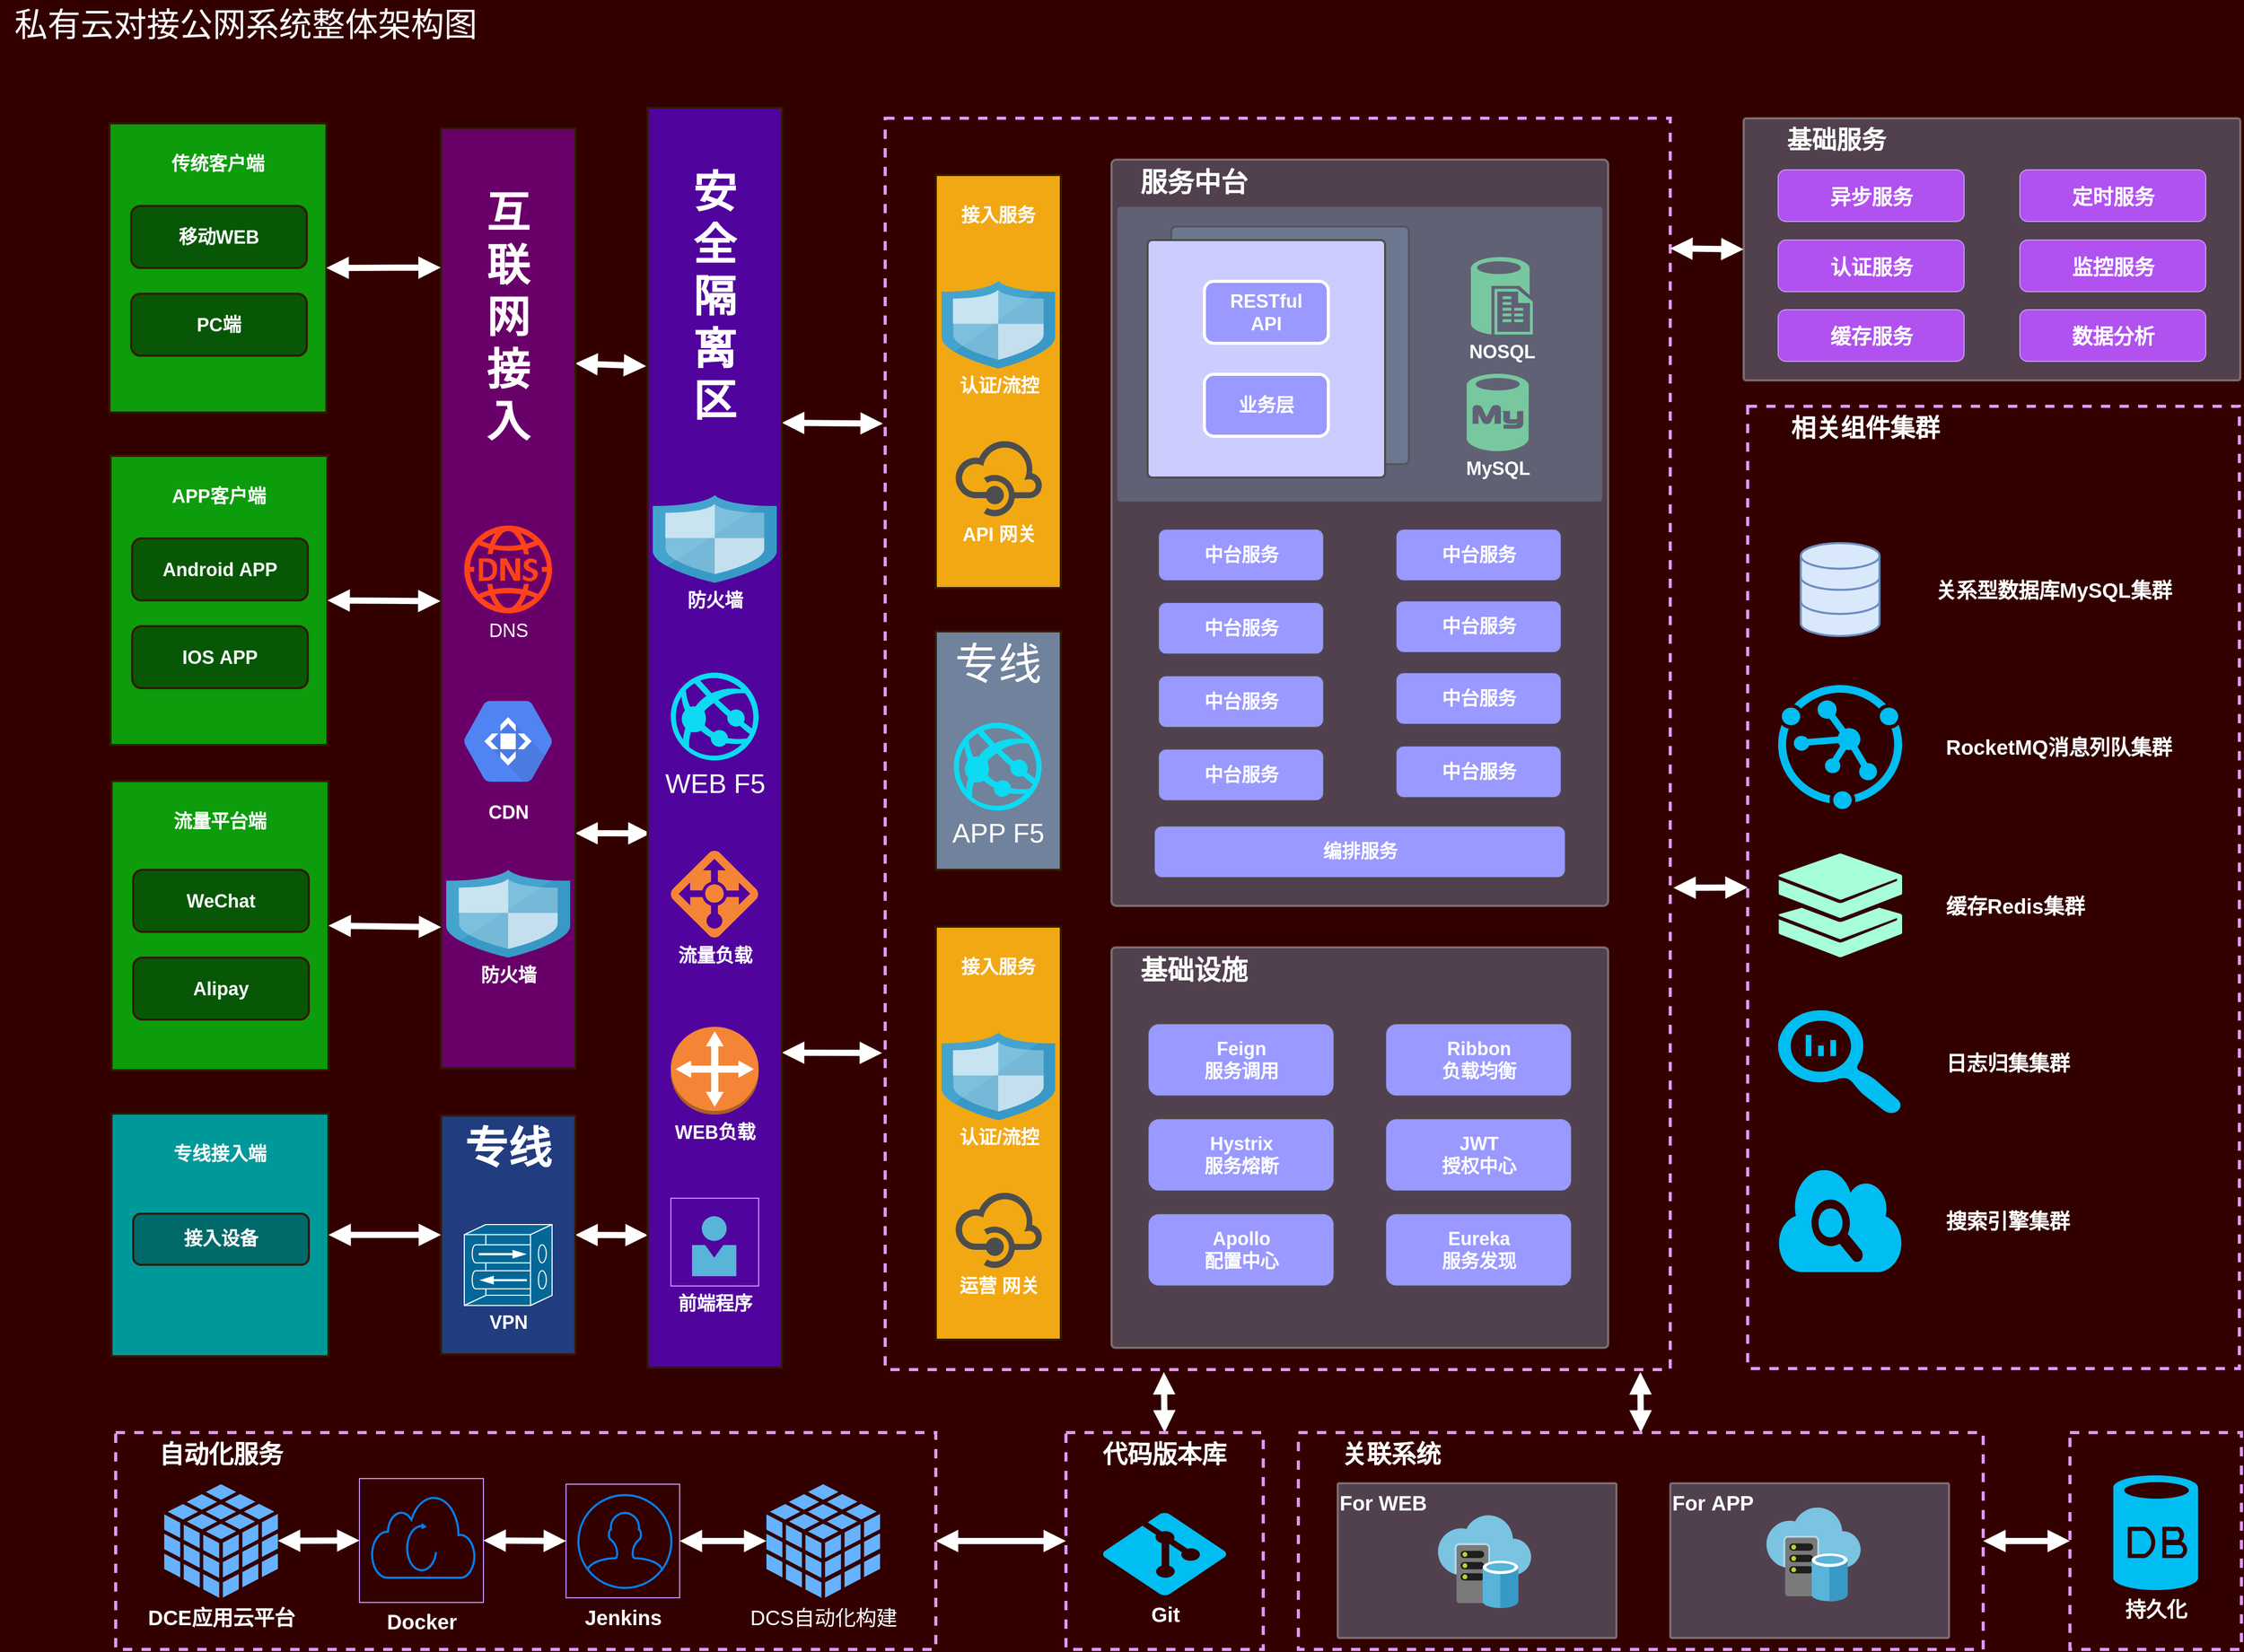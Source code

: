<mxfile version="20.2.7" type="github">
  <diagram id="azOiAHLBwvDLUuWAHNou" name="第 1 页">
    <mxGraphModel dx="2848" dy="1474" grid="0" gridSize="10" guides="1" tooltips="1" connect="1" arrows="1" fold="1" page="1" pageScale="1" pageWidth="827" pageHeight="1169" background="#330000" math="0" shadow="0">
      <root>
        <mxCell id="0" />
        <mxCell id="1" parent="0" />
        <mxCell id="4uKA4H75hty90nsZZ9wa-1" value="&lt;blockquote style=&quot;margin: 0px 0px 0px 40px ; border: none ; padding: 0px ; font-size: 24px&quot;&gt;自动化服务&lt;/blockquote&gt;" style="rounded=1;whiteSpace=wrap;html=1;labelBackgroundColor=none;strokeColor=#E197FC;strokeWidth=3;fillColor=none;fontSize=24;fontColor=#FFFFFF;arcSize=0;dashed=1;align=left;verticalAlign=top;fontStyle=1" vertex="1" parent="1">
          <mxGeometry x="142" y="1409.5" width="794" height="210" as="geometry" />
        </mxCell>
        <mxCell id="4uKA4H75hty90nsZZ9wa-2" value="私有云对接公网系统整体架构图" style="text;html=1;strokeColor=none;fillColor=none;align=center;verticalAlign=middle;whiteSpace=wrap;rounded=0;fontColor=#FFFFFF;fontSize=32;" vertex="1" parent="1">
          <mxGeometry x="30" y="22" width="476" height="48" as="geometry" />
        </mxCell>
        <mxCell id="4uKA4H75hty90nsZZ9wa-3" value="" style="group" vertex="1" connectable="0" parent="1">
          <mxGeometry x="136" y="141.5" width="210" height="280" as="geometry" />
        </mxCell>
        <mxCell id="4uKA4H75hty90nsZZ9wa-4" value="&lt;br style=&quot;font-size: 18px;&quot;&gt;传统客户端" style="rounded=0;whiteSpace=wrap;html=1;horizontal=1;verticalAlign=top;fontSize=18;fillColor=#0C9C0C;strokeWidth=2;strokeColor=#331A00;fontColor=#FFFFFF;fontStyle=1" vertex="1" parent="4uKA4H75hty90nsZZ9wa-3">
          <mxGeometry width="210" height="280" as="geometry" />
        </mxCell>
        <mxCell id="4uKA4H75hty90nsZZ9wa-5" value="移动WEB" style="rounded=1;whiteSpace=wrap;html=1;strokeColor=#331A00;strokeWidth=2;fillColor=#075707;fontSize=18;fontColor=#FFFFFF;fontStyle=1" vertex="1" parent="4uKA4H75hty90nsZZ9wa-3">
          <mxGeometry x="21" y="80" width="170" height="60" as="geometry" />
        </mxCell>
        <mxCell id="4uKA4H75hty90nsZZ9wa-6" value="PC端" style="rounded=1;whiteSpace=wrap;html=1;strokeColor=#331A00;strokeWidth=2;fillColor=#075707;fontSize=18;fontColor=#FFFFFF;fontStyle=1" vertex="1" parent="4uKA4H75hty90nsZZ9wa-3">
          <mxGeometry x="21" y="165" width="170" height="60" as="geometry" />
        </mxCell>
        <mxCell id="4uKA4H75hty90nsZZ9wa-7" value="" style="group" vertex="1" connectable="0" parent="1">
          <mxGeometry x="137" y="463.5" width="210" height="280" as="geometry" />
        </mxCell>
        <mxCell id="4uKA4H75hty90nsZZ9wa-8" value="&lt;br&gt;APP客户端" style="rounded=0;whiteSpace=wrap;html=1;horizontal=1;verticalAlign=top;fontSize=18;fillColor=#0C9C0C;strokeWidth=2;strokeColor=#331A00;fontColor=#FFFFFF;fontStyle=1" vertex="1" parent="4uKA4H75hty90nsZZ9wa-7">
          <mxGeometry width="210" height="280" as="geometry" />
        </mxCell>
        <mxCell id="4uKA4H75hty90nsZZ9wa-9" value="Android&amp;nbsp;APP" style="rounded=1;whiteSpace=wrap;html=1;strokeColor=#331A00;strokeWidth=2;fillColor=#075707;fontSize=18;fontColor=#FFFFFF;fontStyle=1" vertex="1" parent="4uKA4H75hty90nsZZ9wa-7">
          <mxGeometry x="21" y="80" width="170" height="60" as="geometry" />
        </mxCell>
        <mxCell id="4uKA4H75hty90nsZZ9wa-10" value="IOS&amp;nbsp;APP" style="rounded=1;whiteSpace=wrap;html=1;strokeColor=#331A00;strokeWidth=2;fillColor=#075707;fontSize=18;fontColor=#FFFFFF;fontStyle=1" vertex="1" parent="4uKA4H75hty90nsZZ9wa-7">
          <mxGeometry x="21" y="165" width="170" height="60" as="geometry" />
        </mxCell>
        <mxCell id="4uKA4H75hty90nsZZ9wa-11" value="" style="group" vertex="1" connectable="0" parent="1">
          <mxGeometry x="138" y="784.5" width="210" height="280" as="geometry" />
        </mxCell>
        <mxCell id="4uKA4H75hty90nsZZ9wa-12" value="&lt;br style=&quot;font-size: 18px&quot;&gt;流量平台端" style="rounded=0;whiteSpace=wrap;html=1;horizontal=1;verticalAlign=top;fontSize=18;fillColor=#0C9C0C;strokeWidth=2;strokeColor=#331A00;fontColor=#FFFFFF;fontStyle=1" vertex="1" parent="4uKA4H75hty90nsZZ9wa-11">
          <mxGeometry y="-6" width="210" height="280" as="geometry" />
        </mxCell>
        <mxCell id="4uKA4H75hty90nsZZ9wa-13" value="WeChat" style="rounded=1;whiteSpace=wrap;html=1;strokeColor=#331A00;strokeWidth=2;fillColor=#075707;fontSize=18;fontColor=#FFFFFF;fontStyle=1" vertex="1" parent="4uKA4H75hty90nsZZ9wa-11">
          <mxGeometry x="21" y="80" width="170" height="60" as="geometry" />
        </mxCell>
        <mxCell id="4uKA4H75hty90nsZZ9wa-14" value="Alipay" style="rounded=1;whiteSpace=wrap;html=1;strokeColor=#331A00;strokeWidth=2;fillColor=#075707;fontSize=18;fontColor=#FFFFFF;fontStyle=1" vertex="1" parent="4uKA4H75hty90nsZZ9wa-11">
          <mxGeometry x="21" y="165" width="170" height="60" as="geometry" />
        </mxCell>
        <mxCell id="4uKA4H75hty90nsZZ9wa-15" value="" style="group" vertex="1" connectable="0" parent="1">
          <mxGeometry x="138" y="1105.5" width="210" height="231" as="geometry" />
        </mxCell>
        <mxCell id="4uKA4H75hty90nsZZ9wa-16" value="&lt;br style=&quot;font-size: 18px&quot;&gt;专线接入端" style="rounded=0;whiteSpace=wrap;html=1;horizontal=1;verticalAlign=top;fontSize=18;fillColor=#009999;strokeWidth=2;strokeColor=#331A00;fontColor=#FFFFFF;fontStyle=1" vertex="1" parent="4uKA4H75hty90nsZZ9wa-15">
          <mxGeometry y="-4.95" width="210" height="235" as="geometry" />
        </mxCell>
        <mxCell id="4uKA4H75hty90nsZZ9wa-17" value="接入设备" style="rounded=1;whiteSpace=wrap;html=1;strokeColor=#331A00;strokeWidth=2;fillColor=#006969;fontSize=18;fontColor=#FFFFFF;fontStyle=1" vertex="1" parent="4uKA4H75hty90nsZZ9wa-15">
          <mxGeometry x="21" y="92" width="170" height="49.5" as="geometry" />
        </mxCell>
        <mxCell id="4uKA4H75hty90nsZZ9wa-18" style="edgeStyle=none;rounded=0;orthogonalLoop=1;jettySize=auto;html=1;exitX=1;exitY=0.75;exitDx=0;exitDy=0;entryX=0.022;entryY=0.576;entryDx=0;entryDy=0;entryPerimeter=0;startArrow=block;startFill=1;endArrow=block;endFill=1;strokeColor=#FFFFFF;strokeWidth=6;fontSize=20;fontColor=#FFFFFF;" edge="1" parent="1" source="4uKA4H75hty90nsZZ9wa-20" target="4uKA4H75hty90nsZZ9wa-29">
          <mxGeometry relative="1" as="geometry" />
        </mxCell>
        <mxCell id="4uKA4H75hty90nsZZ9wa-19" style="edgeStyle=none;rounded=0;orthogonalLoop=1;jettySize=auto;html=1;exitX=1;exitY=0.25;exitDx=0;exitDy=0;entryX=-0.011;entryY=0.205;entryDx=0;entryDy=0;entryPerimeter=0;startArrow=block;startFill=1;endArrow=block;endFill=1;strokeColor=#FFFFFF;strokeWidth=6;fontSize=20;fontColor=#FFFFFF;" edge="1" parent="1" source="4uKA4H75hty90nsZZ9wa-20" target="4uKA4H75hty90nsZZ9wa-29">
          <mxGeometry relative="1" as="geometry" />
        </mxCell>
        <mxCell id="4uKA4H75hty90nsZZ9wa-20" value="&lt;br&gt;互&lt;br style=&quot;font-size: 42px&quot;&gt;联&lt;br style=&quot;font-size: 42px&quot;&gt;网&lt;br style=&quot;font-size: 42px&quot;&gt;接&lt;br style=&quot;font-size: 42px&quot;&gt;入" style="rounded=0;whiteSpace=wrap;html=1;strokeColor=#331A00;strokeWidth=2;fillColor=#690069;fontSize=42;fontColor=#FFFFFF;fontStyle=1;verticalAlign=top;" vertex="1" parent="1">
          <mxGeometry x="457" y="146.5" width="130" height="910" as="geometry" />
        </mxCell>
        <mxCell id="4uKA4H75hty90nsZZ9wa-21" style="edgeStyle=none;rounded=0;orthogonalLoop=1;jettySize=auto;html=1;exitX=1;exitY=0.5;exitDx=0;exitDy=0;entryX=0.001;entryY=0.895;entryDx=0;entryDy=0;entryPerimeter=0;startArrow=block;startFill=1;endArrow=block;endFill=1;strokeColor=#FFFFFF;strokeWidth=6;fontSize=20;fontColor=#FFFFFF;" edge="1" parent="1" source="4uKA4H75hty90nsZZ9wa-22" target="4uKA4H75hty90nsZZ9wa-29">
          <mxGeometry relative="1" as="geometry" />
        </mxCell>
        <mxCell id="4uKA4H75hty90nsZZ9wa-22" value="专线" style="rounded=0;whiteSpace=wrap;html=1;strokeColor=#331A00;strokeWidth=2;fillColor=#213D80;fontSize=42;fontColor=#FFFFFF;verticalAlign=top;fontStyle=1" vertex="1" parent="1">
          <mxGeometry x="457" y="1102.5" width="130" height="231" as="geometry" />
        </mxCell>
        <mxCell id="4uKA4H75hty90nsZZ9wa-23" value="DNS" style="shadow=0;dashed=0;html=1;strokeColor=none;labelPosition=center;verticalLabelPosition=bottom;verticalAlign=top;align=center;shape=mxgraph.mscae.cloud.azure_dns;fillColor=#FF421C;pointerEvents=1;fontSize=18;fontColor=#FFFFFF;aspect=fixed;" vertex="1" parent="1">
          <mxGeometry x="479.5" y="531" width="85" height="85" as="geometry" />
        </mxCell>
        <mxCell id="4uKA4H75hty90nsZZ9wa-24" value="CDN" style="html=1;fillColor=#5184F3;strokeColor=none;verticalAlign=top;labelPosition=center;verticalLabelPosition=bottom;align=center;spacingTop=-6;fontSize=18;fontStyle=1;fontColor=#FFFFFF;shape=mxgraph.gcp2.hexIcon;prIcon=cloud_cdn;aspect=fixed;" vertex="1" parent="1">
          <mxGeometry x="457" y="682.5" width="130" height="115.04" as="geometry" />
        </mxCell>
        <mxCell id="4uKA4H75hty90nsZZ9wa-25" value="防火墙" style="html=1;perimeter=none;align=center;shadow=0;dashed=0;image;fontSize=18;image=img/lib/mscae/ShieldFirewall.svg;strokeColor=#331A00;strokeWidth=2;fillColor=#FF2212;labelBackgroundColor=none;fontColor=#FFFFFF;fontStyle=1" vertex="1" parent="1">
          <mxGeometry x="462" y="864.5" width="120" height="85" as="geometry" />
        </mxCell>
        <mxCell id="4uKA4H75hty90nsZZ9wa-26" value="VPN" style="shape=mxgraph.cisco.misc.vpn_concentrator;html=1;dashed=0;fillColor=#036897;strokeColor=#FFFFFF;strokeWidth=1;verticalLabelPosition=bottom;verticalAlign=top;labelBackgroundColor=none;fontSize=18;fontColor=#FFFFFF;aspect=fixed;fontStyle=1" vertex="1" parent="1">
          <mxGeometry x="479.5" y="1208" width="85" height="78.36" as="geometry" />
        </mxCell>
        <mxCell id="4uKA4H75hty90nsZZ9wa-27" style="edgeStyle=none;rounded=0;orthogonalLoop=1;jettySize=auto;html=1;exitX=1;exitY=0.75;exitDx=0;exitDy=0;startArrow=block;startFill=1;endArrow=block;endFill=1;strokeColor=#FFFFFF;strokeWidth=6;fontSize=20;fontColor=#FFFFFF;entryX=-0.004;entryY=0.747;entryDx=0;entryDy=0;entryPerimeter=0;" edge="1" parent="1" source="4uKA4H75hty90nsZZ9wa-29" target="4uKA4H75hty90nsZZ9wa-32">
          <mxGeometry relative="1" as="geometry">
            <mxPoint x="847" y="1088.5" as="targetPoint" />
          </mxGeometry>
        </mxCell>
        <mxCell id="4uKA4H75hty90nsZZ9wa-28" style="edgeStyle=none;rounded=0;orthogonalLoop=1;jettySize=auto;html=1;exitX=1;exitY=0.25;exitDx=0;exitDy=0;startArrow=block;startFill=1;endArrow=block;endFill=1;strokeColor=#FFFFFF;strokeWidth=6;fontSize=20;fontColor=#FFFFFF;entryX=-0.003;entryY=0.244;entryDx=0;entryDy=0;entryPerimeter=0;" edge="1" parent="1" source="4uKA4H75hty90nsZZ9wa-29" target="4uKA4H75hty90nsZZ9wa-32">
          <mxGeometry relative="1" as="geometry">
            <mxPoint x="857" y="464.5" as="targetPoint" />
          </mxGeometry>
        </mxCell>
        <mxCell id="4uKA4H75hty90nsZZ9wa-29" value="&lt;br&gt;安&lt;br&gt;全&lt;br&gt;隔&lt;br&gt;离&lt;br&gt;区" style="rounded=0;whiteSpace=wrap;html=1;strokeColor=#331A00;strokeWidth=2;fillColor=#51039E;fontSize=42;fontColor=#FFFFFF;fontStyle=1;verticalAlign=top;" vertex="1" parent="1">
          <mxGeometry x="657" y="126.5" width="130" height="1220" as="geometry" />
        </mxCell>
        <mxCell id="4uKA4H75hty90nsZZ9wa-30" value="防火墙" style="html=1;perimeter=none;align=center;shadow=0;dashed=0;image;fontSize=18;image=img/lib/mscae/ShieldFirewall.svg;strokeColor=#331A00;strokeWidth=2;fillColor=#FF2212;labelBackgroundColor=none;fontColor=#FFFFFF;fontStyle=1" vertex="1" parent="1">
          <mxGeometry x="662" y="501.5" width="120" height="85" as="geometry" />
        </mxCell>
        <mxCell id="4uKA4H75hty90nsZZ9wa-31" value="流量负载" style="shadow=0;dashed=0;html=1;strokeColor=none;labelPosition=center;verticalLabelPosition=bottom;verticalAlign=top;align=center;shape=mxgraph.mscae.cloud.azure_load_balancer_feature;fillColor=#F58536;pointerEvents=1;labelBackgroundColor=none;fontSize=18;fontColor=#FFFFFF;aspect=fixed;fontStyle=1" vertex="1" parent="1">
          <mxGeometry x="679.5" y="845.5" width="85" height="85" as="geometry" />
        </mxCell>
        <mxCell id="4uKA4H75hty90nsZZ9wa-32" value="" style="rounded=1;whiteSpace=wrap;html=1;labelBackgroundColor=none;strokeColor=#E197FC;strokeWidth=3;fillColor=none;fontSize=18;fontColor=#FFFFFF;arcSize=0;dashed=1;" vertex="1" parent="1">
          <mxGeometry x="887" y="136.5" width="760" height="1212" as="geometry" />
        </mxCell>
        <mxCell id="4uKA4H75hty90nsZZ9wa-33" value="&lt;br&gt;接入服务" style="rounded=0;whiteSpace=wrap;html=1;strokeColor=#331A00;strokeWidth=2;fillColor=#F2A813;fontSize=18;fontColor=#FFFFFF;verticalAlign=top;fontStyle=1" vertex="1" parent="1">
          <mxGeometry x="936" y="191.5" width="121" height="400" as="geometry" />
        </mxCell>
        <mxCell id="4uKA4H75hty90nsZZ9wa-34" value="WEB负载" style="outlineConnect=0;dashed=0;verticalLabelPosition=bottom;verticalAlign=top;align=center;html=1;shape=mxgraph.aws3.customer_gateway;fillColor=#F58536;gradientColor=none;labelBackgroundColor=none;strokeColor=#E197FC;strokeWidth=2;fontSize=18;fontColor=#FFFFFF;fontStyle=1;aspect=fixed;" vertex="1" parent="1">
          <mxGeometry x="679.5" y="1016.5" width="85" height="85" as="geometry" />
        </mxCell>
        <mxCell id="4uKA4H75hty90nsZZ9wa-35" value="认证/流控" style="html=1;perimeter=none;align=center;shadow=0;dashed=0;image;fontSize=18;image=img/lib/mscae/ShieldFirewall.svg;strokeColor=#331A00;strokeWidth=2;fillColor=#FF2212;labelBackgroundColor=none;fontColor=#FFFFFF;fontStyle=1" vertex="1" parent="1">
          <mxGeometry x="941.5" y="294" width="110" height="85" as="geometry" />
        </mxCell>
        <mxCell id="4uKA4H75hty90nsZZ9wa-36" value="API 网关" style="shadow=0;dashed=0;html=1;strokeColor=none;labelPosition=center;verticalLabelPosition=bottom;verticalAlign=top;align=center;shape=mxgraph.mscae.cloud.api_management;fillColor=#4D4D4D;pointerEvents=1;labelBackgroundColor=none;fontSize=18;fontColor=#FFFFFF;aspect=fixed;fontStyle=1" vertex="1" parent="1">
          <mxGeometry x="954" y="446.5" width="85" height="76.5" as="geometry" />
        </mxCell>
        <mxCell id="4uKA4H75hty90nsZZ9wa-37" value="专线" style="rounded=0;whiteSpace=wrap;html=1;strokeColor=#331A00;strokeWidth=2;fillColor=#70829C;fontSize=42;fontColor=#FFFFFF;verticalAlign=top;" vertex="1" parent="1">
          <mxGeometry x="936" y="633.5" width="121" height="231" as="geometry" />
        </mxCell>
        <mxCell id="4uKA4H75hty90nsZZ9wa-38" value="&lt;br&gt;接入服务" style="rounded=0;whiteSpace=wrap;html=1;strokeColor=#331A00;strokeWidth=2;fillColor=#F2A813;fontSize=18;fontColor=#FFFFFF;verticalAlign=top;fontStyle=1" vertex="1" parent="1">
          <mxGeometry x="936" y="919.5" width="121" height="400" as="geometry" />
        </mxCell>
        <mxCell id="4uKA4H75hty90nsZZ9wa-39" value="认证/流控" style="html=1;perimeter=none;align=center;shadow=0;dashed=0;image;fontSize=18;image=img/lib/mscae/ShieldFirewall.svg;strokeColor=#331A00;strokeWidth=2;fillColor=#FF2212;labelBackgroundColor=none;fontColor=#FFFFFF;fontStyle=1" vertex="1" parent="1">
          <mxGeometry x="941.5" y="1022" width="110" height="85" as="geometry" />
        </mxCell>
        <mxCell id="4uKA4H75hty90nsZZ9wa-40" value="运营 网关" style="shadow=0;dashed=0;html=1;strokeColor=none;labelPosition=center;verticalLabelPosition=bottom;verticalAlign=top;align=center;shape=mxgraph.mscae.cloud.api_management;fillColor=#4D4D4D;pointerEvents=1;labelBackgroundColor=none;fontSize=18;fontColor=#FFFFFF;aspect=fixed;fontStyle=1" vertex="1" parent="1">
          <mxGeometry x="954" y="1174.5" width="85" height="76.5" as="geometry" />
        </mxCell>
        <mxCell id="4uKA4H75hty90nsZZ9wa-41" value="　服务中台" style="rounded=1;whiteSpace=wrap;html=1;fontFamily=Helvetica;fontSize=26;fontColor=#FFFFFF;align=left;strokeColor=#B3B3B3;strokeWidth=2;fillColor=#70829C;arcSize=1;opacity=50;verticalAlign=top;fontStyle=1" vertex="1" parent="1">
          <mxGeometry x="1106" y="176.5" width="481" height="723" as="geometry" />
        </mxCell>
        <mxCell id="4uKA4H75hty90nsZZ9wa-42" style="edgeStyle=none;rounded=0;orthogonalLoop=1;jettySize=auto;html=1;exitX=0;exitY=0.5;exitDx=0;exitDy=0;entryX=1;entryY=0.104;entryDx=0;entryDy=0;entryPerimeter=0;startArrow=block;startFill=1;endArrow=block;endFill=1;strokeColor=#FFFFFF;strokeWidth=6;fontSize=20;fontColor=#FFFFFF;" edge="1" parent="1" source="4uKA4H75hty90nsZZ9wa-43" target="4uKA4H75hty90nsZZ9wa-32">
          <mxGeometry relative="1" as="geometry" />
        </mxCell>
        <mxCell id="4uKA4H75hty90nsZZ9wa-43" value="&lt;blockquote style=&quot;margin: 0px 0px 0px 40px; border: none; padding: 0px; font-size: 24px;&quot;&gt;基础服务&lt;/blockquote&gt;" style="rounded=1;whiteSpace=wrap;html=1;fontFamily=Helvetica;fontSize=24;fontColor=#FFFFFF;align=left;strokeColor=#B3B3B3;strokeWidth=2;fillColor=#70829C;arcSize=1;opacity=50;verticalAlign=top;fontStyle=1" vertex="1" parent="1">
          <mxGeometry x="1718" y="136.5" width="481" height="254" as="geometry" />
        </mxCell>
        <mxCell id="4uKA4H75hty90nsZZ9wa-44" value="APP F5" style="shadow=0;dashed=0;html=1;strokeColor=none;fillColor=#0CDBF2;labelPosition=center;verticalLabelPosition=bottom;verticalAlign=top;align=center;shape=mxgraph.azure.azure_website;pointerEvents=1;fontFamily=Helvetica;fontSize=26;fontColor=#FFFFFF;" vertex="1" parent="1">
          <mxGeometry x="953.5" y="722" width="85" height="85" as="geometry" />
        </mxCell>
        <mxCell id="4uKA4H75hty90nsZZ9wa-45" value="" style="rounded=1;whiteSpace=wrap;html=1;fontFamily=Helvetica;fontSize=18;fontColor=#FFFFFF;align=center;strokeColor=#666666;strokeWidth=1;fillColor=#70829C;arcSize=1;opacity=50;" vertex="1" parent="1">
          <mxGeometry x="1112" y="222.5" width="469" height="285" as="geometry" />
        </mxCell>
        <mxCell id="4uKA4H75hty90nsZZ9wa-46" value="" style="rounded=1;whiteSpace=wrap;html=1;fontFamily=Helvetica;fontSize=18;fontColor=#FFFFFF;align=center;strokeColor=#4D4D4D;strokeWidth=2;fillColor=#70829C;arcSize=2;opacity=70;" vertex="1" parent="1">
          <mxGeometry x="1164" y="241.5" width="230" height="230" as="geometry" />
        </mxCell>
        <mxCell id="4uKA4H75hty90nsZZ9wa-47" value="" style="rounded=1;whiteSpace=wrap;html=1;fontFamily=Helvetica;fontSize=18;fontColor=#FFFFFF;align=center;strokeColor=#4D4D4D;strokeWidth=2;fillColor=#CCCCFF;arcSize=2;" vertex="1" parent="1">
          <mxGeometry x="1141" y="254.5" width="230" height="230" as="geometry" />
        </mxCell>
        <mxCell id="4uKA4H75hty90nsZZ9wa-48" value="RESTful&lt;br&gt;API" style="rounded=1;whiteSpace=wrap;html=1;labelBackgroundColor=none;strokeColor=#FFFFFF;strokeWidth=3;fillColor=#9999FF;fontSize=18;fontColor=#FFFFFF;fontStyle=1" vertex="1" parent="1">
          <mxGeometry x="1196" y="294.5" width="120" height="60" as="geometry" />
        </mxCell>
        <mxCell id="4uKA4H75hty90nsZZ9wa-49" value="业务层" style="rounded=1;whiteSpace=wrap;html=1;labelBackgroundColor=none;strokeColor=#FFFFFF;strokeWidth=3;fillColor=#9999FF;fontSize=18;fontColor=#FFFFFF;fontStyle=1" vertex="1" parent="1">
          <mxGeometry x="1196" y="384.5" width="120" height="60" as="geometry" />
        </mxCell>
        <mxCell id="4uKA4H75hty90nsZZ9wa-50" value="MySQL" style="verticalLabelPosition=bottom;html=1;verticalAlign=top;align=center;strokeColor=none;fillColor=#77C79F;shape=mxgraph.azure.mysql_database;fontFamily=Helvetica;fontSize=18;fontColor=#FFFFFF;aspect=fixed;fontStyle=1" vertex="1" parent="1">
          <mxGeometry x="1450" y="384" width="60" height="75" as="geometry" />
        </mxCell>
        <mxCell id="4uKA4H75hty90nsZZ9wa-51" value="NOSQL" style="verticalLabelPosition=bottom;html=1;verticalAlign=top;align=center;strokeColor=none;fillColor=#77C79F;shape=mxgraph.azure.sql_reporting;labelBackgroundColor=none;fontSize=18;fontColor=#FFFFFF;aspect=fixed;fontStyle=1" vertex="1" parent="1">
          <mxGeometry x="1454" y="271" width="60" height="75" as="geometry" />
        </mxCell>
        <mxCell id="4uKA4H75hty90nsZZ9wa-52" value="中台服务" style="rounded=1;whiteSpace=wrap;html=1;labelBackgroundColor=none;strokeColor=#4D4D4D;strokeWidth=1;fillColor=#9999FF;fontSize=18;fontColor=#FFFFFF;fontStyle=1" vertex="1" parent="1">
          <mxGeometry x="1151.5" y="534.5" width="160" height="50" as="geometry" />
        </mxCell>
        <mxCell id="4uKA4H75hty90nsZZ9wa-53" value="　基础设施" style="rounded=1;whiteSpace=wrap;html=1;fontFamily=Helvetica;fontSize=26;fontColor=#FFFFFF;align=left;strokeColor=#B3B3B3;strokeWidth=2;fillColor=#70829C;arcSize=1;opacity=50;verticalAlign=top;fontStyle=1" vertex="1" parent="1">
          <mxGeometry x="1106" y="939.5" width="481" height="388" as="geometry" />
        </mxCell>
        <mxCell id="4uKA4H75hty90nsZZ9wa-54" value="中台服务" style="rounded=1;whiteSpace=wrap;html=1;labelBackgroundColor=none;strokeColor=#4D4D4D;strokeWidth=1;fillColor=#9999FF;fontSize=18;fontColor=#FFFFFF;fontStyle=1" vertex="1" parent="1">
          <mxGeometry x="1151.5" y="605.5" width="160" height="50" as="geometry" />
        </mxCell>
        <mxCell id="4uKA4H75hty90nsZZ9wa-55" value="中台服务" style="rounded=1;whiteSpace=wrap;html=1;labelBackgroundColor=none;strokeColor=#4D4D4D;strokeWidth=1;fillColor=#9999FF;fontSize=18;fontColor=#FFFFFF;fontStyle=1" vertex="1" parent="1">
          <mxGeometry x="1151.5" y="676.5" width="160" height="50" as="geometry" />
        </mxCell>
        <mxCell id="4uKA4H75hty90nsZZ9wa-56" value="中台服务" style="rounded=1;whiteSpace=wrap;html=1;labelBackgroundColor=none;strokeColor=#4D4D4D;strokeWidth=1;fillColor=#9999FF;fontSize=18;fontColor=#FFFFFF;fontStyle=1" vertex="1" parent="1">
          <mxGeometry x="1151.5" y="747.5" width="160" height="50" as="geometry" />
        </mxCell>
        <mxCell id="4uKA4H75hty90nsZZ9wa-57" value="中台服务" style="rounded=1;whiteSpace=wrap;html=1;labelBackgroundColor=none;strokeColor=#4D4D4D;strokeWidth=1;fillColor=#9999FF;fontSize=18;fontColor=#FFFFFF;fontStyle=1" vertex="1" parent="1">
          <mxGeometry x="1381.5" y="604" width="160" height="50" as="geometry" />
        </mxCell>
        <mxCell id="4uKA4H75hty90nsZZ9wa-58" value="中台服务" style="rounded=1;whiteSpace=wrap;html=1;labelBackgroundColor=none;strokeColor=#4D4D4D;strokeWidth=1;fillColor=#9999FF;fontSize=18;fontColor=#FFFFFF;fontStyle=1" vertex="1" parent="1">
          <mxGeometry x="1381.5" y="673.5" width="160" height="50" as="geometry" />
        </mxCell>
        <mxCell id="4uKA4H75hty90nsZZ9wa-59" value="中台服务" style="rounded=1;whiteSpace=wrap;html=1;labelBackgroundColor=none;strokeColor=#4D4D4D;strokeWidth=1;fillColor=#9999FF;fontSize=18;fontColor=#FFFFFF;fontStyle=1" vertex="1" parent="1">
          <mxGeometry x="1381.5" y="744.5" width="160" height="50" as="geometry" />
        </mxCell>
        <mxCell id="4uKA4H75hty90nsZZ9wa-60" value="编排服务" style="rounded=1;whiteSpace=wrap;html=1;labelBackgroundColor=none;strokeColor=#4D4D4D;strokeWidth=1;fillColor=#9999FF;fontSize=18;fontColor=#FFFFFF;fontStyle=1" vertex="1" parent="1">
          <mxGeometry x="1147.5" y="822" width="398" height="50" as="geometry" />
        </mxCell>
        <mxCell id="4uKA4H75hty90nsZZ9wa-61" value="中台服务" style="rounded=1;whiteSpace=wrap;html=1;labelBackgroundColor=none;strokeColor=#4D4D4D;strokeWidth=1;fillColor=#9999FF;fontSize=18;fontColor=#FFFFFF;fontStyle=1" vertex="1" parent="1">
          <mxGeometry x="1381.5" y="534.5" width="160" height="50" as="geometry" />
        </mxCell>
        <mxCell id="4uKA4H75hty90nsZZ9wa-62" value="Feign&lt;br&gt;服务调用" style="rounded=1;whiteSpace=wrap;html=1;labelBackgroundColor=none;strokeColor=#4D4D4D;strokeWidth=1;fillColor=#9999FF;fontSize=18;fontColor=#FFFFFF;fontStyle=1" vertex="1" parent="1">
          <mxGeometry x="1141.5" y="1013.5" width="180" height="70" as="geometry" />
        </mxCell>
        <mxCell id="4uKA4H75hty90nsZZ9wa-63" value="Hystrix&lt;br&gt;服务熔断" style="rounded=1;whiteSpace=wrap;html=1;labelBackgroundColor=none;strokeColor=#4D4D4D;strokeWidth=1;fillColor=#9999FF;fontSize=18;fontColor=#FFFFFF;fontStyle=1" vertex="1" parent="1">
          <mxGeometry x="1141.5" y="1105.5" width="180" height="70" as="geometry" />
        </mxCell>
        <mxCell id="4uKA4H75hty90nsZZ9wa-64" value="Apollo&lt;br&gt;配置中心" style="rounded=1;whiteSpace=wrap;html=1;labelBackgroundColor=none;strokeColor=#4D4D4D;strokeWidth=1;fillColor=#9999FF;fontSize=18;fontColor=#FFFFFF;fontStyle=1" vertex="1" parent="1">
          <mxGeometry x="1141.5" y="1197.5" width="180" height="70" as="geometry" />
        </mxCell>
        <mxCell id="4uKA4H75hty90nsZZ9wa-65" value="Eureka&lt;br&gt;服务发现" style="rounded=1;whiteSpace=wrap;html=1;labelBackgroundColor=none;strokeColor=#4D4D4D;strokeWidth=1;fillColor=#9999FF;fontSize=18;fontColor=#FFFFFF;fontStyle=1" vertex="1" parent="1">
          <mxGeometry x="1371.5" y="1197.5" width="180" height="70" as="geometry" />
        </mxCell>
        <mxCell id="4uKA4H75hty90nsZZ9wa-66" value="JWT&lt;br&gt;授权中心" style="rounded=1;whiteSpace=wrap;html=1;labelBackgroundColor=none;strokeColor=#4D4D4D;strokeWidth=1;fillColor=#9999FF;fontSize=18;fontColor=#FFFFFF;fontStyle=1" vertex="1" parent="1">
          <mxGeometry x="1371.5" y="1105.5" width="180" height="70" as="geometry" />
        </mxCell>
        <mxCell id="4uKA4H75hty90nsZZ9wa-67" value="Ribbon&lt;br&gt;负载均衡" style="rounded=1;whiteSpace=wrap;html=1;labelBackgroundColor=none;strokeColor=#4D4D4D;strokeWidth=1;fillColor=#9999FF;fontSize=18;fontColor=#FFFFFF;fontStyle=1" vertex="1" parent="1">
          <mxGeometry x="1371.5" y="1013.5" width="180" height="70" as="geometry" />
        </mxCell>
        <mxCell id="4uKA4H75hty90nsZZ9wa-68" style="edgeStyle=none;rounded=0;orthogonalLoop=1;jettySize=auto;html=1;exitX=0;exitY=0.5;exitDx=0;exitDy=0;entryX=1.004;entryY=0.615;entryDx=0;entryDy=0;entryPerimeter=0;startArrow=block;startFill=1;endArrow=block;endFill=1;strokeColor=#FFFFFF;strokeWidth=6;fontSize=20;fontColor=#FFFFFF;" edge="1" parent="1" source="4uKA4H75hty90nsZZ9wa-69" target="4uKA4H75hty90nsZZ9wa-32">
          <mxGeometry relative="1" as="geometry" />
        </mxCell>
        <mxCell id="4uKA4H75hty90nsZZ9wa-69" value="&lt;blockquote style=&quot;margin: 0px 0px 0px 40px; border: none; padding: 0px; font-size: 24px;&quot;&gt;相关组件集群&lt;/blockquote&gt;" style="rounded=1;whiteSpace=wrap;html=1;labelBackgroundColor=none;strokeColor=#E197FC;strokeWidth=3;fillColor=none;fontSize=24;fontColor=#FFFFFF;arcSize=0;dashed=1;align=left;verticalAlign=top;fontStyle=1" vertex="1" parent="1">
          <mxGeometry x="1722" y="415.5" width="476" height="932" as="geometry" />
        </mxCell>
        <mxCell id="4uKA4H75hty90nsZZ9wa-70" value="异步服务" style="rounded=1;whiteSpace=wrap;html=1;labelBackgroundColor=none;strokeColor=#CC99FF;strokeWidth=1;fillColor=#B051F0;fontSize=20;fontColor=#FFFFFF;fontStyle=1" vertex="1" parent="1">
          <mxGeometry x="1751.5" y="186.5" width="180" height="50" as="geometry" />
        </mxCell>
        <mxCell id="4uKA4H75hty90nsZZ9wa-71" value="定时服务" style="rounded=1;whiteSpace=wrap;html=1;labelBackgroundColor=none;strokeColor=#CC99FF;strokeWidth=1;fillColor=#B051F0;fontSize=20;fontColor=#FFFFFF;fontStyle=1" vertex="1" parent="1">
          <mxGeometry x="1985.5" y="186.5" width="180" height="50" as="geometry" />
        </mxCell>
        <mxCell id="4uKA4H75hty90nsZZ9wa-72" value="认证服务" style="rounded=1;whiteSpace=wrap;html=1;labelBackgroundColor=none;strokeColor=#CC99FF;strokeWidth=1;fillColor=#B051F0;fontSize=20;fontColor=#FFFFFF;fontStyle=1" vertex="1" parent="1">
          <mxGeometry x="1751.5" y="254.5" width="180" height="50" as="geometry" />
        </mxCell>
        <mxCell id="4uKA4H75hty90nsZZ9wa-73" value="监控服务" style="rounded=1;whiteSpace=wrap;html=1;labelBackgroundColor=none;strokeColor=#CC99FF;strokeWidth=1;fillColor=#B051F0;fontSize=20;fontColor=#FFFFFF;fontStyle=1" vertex="1" parent="1">
          <mxGeometry x="1985.5" y="254.5" width="180" height="50" as="geometry" />
        </mxCell>
        <mxCell id="4uKA4H75hty90nsZZ9wa-74" value="缓存服务" style="rounded=1;whiteSpace=wrap;html=1;labelBackgroundColor=none;strokeColor=#CC99FF;strokeWidth=1;fillColor=#B051F0;fontSize=20;fontColor=#FFFFFF;fontStyle=1" vertex="1" parent="1">
          <mxGeometry x="1751.5" y="322" width="180" height="50" as="geometry" />
        </mxCell>
        <mxCell id="4uKA4H75hty90nsZZ9wa-75" value="数据分析" style="rounded=1;whiteSpace=wrap;html=1;labelBackgroundColor=none;strokeColor=#CC99FF;strokeWidth=1;fillColor=#B051F0;fontSize=20;fontColor=#FFFFFF;fontStyle=1" vertex="1" parent="1">
          <mxGeometry x="1985.5" y="322" width="180" height="50" as="geometry" />
        </mxCell>
        <mxCell id="4uKA4H75hty90nsZZ9wa-76" value="&lt;blockquote style=&quot;margin: 0 0 0 40px ; border: none ; padding: 0px&quot;&gt;关系型数据库MySQL集群&lt;/blockquote&gt;" style="html=1;verticalAlign=middle;verticalLabelPosition=middle;labelBackgroundColor=none;imageAspect=0;aspect=fixed;shadow=0;dashed=0;fontFamily=Helvetica;fontSize=20;fontColor=#FFFFFF;align=left;strokeWidth=1;labelPosition=right;fontStyle=1;fillColor=none;strokeColor=none;" vertex="1" parent="1">
          <mxGeometry x="1751.5" y="538" width="110" height="110" as="geometry" />
        </mxCell>
        <mxCell id="4uKA4H75hty90nsZZ9wa-77" value="&lt;blockquote style=&quot;margin: 0 0 0 40px ; border: none ; padding: 0px&quot;&gt;缓存Redis集群&lt;/blockquote&gt;" style="shadow=0;dashed=0;html=1;strokeColor=none;labelPosition=right;verticalLabelPosition=middle;verticalAlign=middle;align=left;shape=mxgraph.mscae.cloud.data_bricks;fillColor=#A6FFD8;pointerEvents=1;fontFamily=Helvetica;fontSize=20;fontColor=#FFFFFF;strokeWidth=1;fontStyle=1;" vertex="1" parent="1">
          <mxGeometry x="1751.5" y="848.5" width="120" height="100.8" as="geometry" />
        </mxCell>
        <mxCell id="4uKA4H75hty90nsZZ9wa-78" value="&lt;blockquote style=&quot;margin: 0 0 0 40px ; border: none ; padding: 0px&quot;&gt;日志归集集群&lt;/blockquote&gt;" style="pointerEvents=1;shadow=0;dashed=0;html=1;strokeColor=none;labelPosition=right;verticalLabelPosition=middle;verticalAlign=middle;align=left;shape=mxgraph.mscae.oms.log_search;fillColor=#00BEF2;fontFamily=Helvetica;fontSize=20;fontColor=#FFFFFF;strokeWidth=1;flipH=1;fontStyle=1" vertex="1" parent="1">
          <mxGeometry x="1751.5" y="1000.5" width="120" height="100.8" as="geometry" />
        </mxCell>
        <mxCell id="4uKA4H75hty90nsZZ9wa-79" value="&lt;blockquote style=&quot;margin: 0 0 0 40px ; border: none ; padding: 0px&quot;&gt;搜索引擎集群&lt;/blockquote&gt;" style="shadow=0;dashed=0;html=1;strokeColor=none;labelPosition=right;verticalLabelPosition=middle;verticalAlign=middle;align=left;shape=mxgraph.mscae.cloud.azure_search;fillColor=#00BEF2;fontFamily=Helvetica;fontSize=20;fontColor=#FFFFFF;strokeWidth=1;flipH=1;fontStyle=1" vertex="1" parent="1">
          <mxGeometry x="1751.5" y="1154" width="120" height="100" as="geometry" />
        </mxCell>
        <mxCell id="4uKA4H75hty90nsZZ9wa-80" style="edgeStyle=none;rounded=0;orthogonalLoop=1;jettySize=auto;html=1;exitX=0;exitY=0.5;exitDx=0;exitDy=0;entryX=1;entryY=0.5;entryDx=0;entryDy=0;startArrow=block;startFill=1;endArrow=block;endFill=1;strokeColor=#FFFFFF;strokeWidth=6;fontSize=20;fontColor=#FFFFFF;" edge="1" parent="1" source="4uKA4H75hty90nsZZ9wa-81" target="4uKA4H75hty90nsZZ9wa-83">
          <mxGeometry relative="1" as="geometry" />
        </mxCell>
        <mxCell id="4uKA4H75hty90nsZZ9wa-81" value="&lt;blockquote style=&quot;margin: 0px 0px 0px 40px ; border: none ; padding: 0px ; font-size: 24px&quot;&gt;&lt;br&gt;&lt;/blockquote&gt;" style="rounded=1;whiteSpace=wrap;html=1;labelBackgroundColor=none;strokeColor=#E197FC;strokeWidth=3;fillColor=none;fontSize=24;fontColor=#FFFFFF;arcSize=0;dashed=1;align=left;verticalAlign=top;fontStyle=1" vertex="1" parent="1">
          <mxGeometry x="2034" y="1409.5" width="166" height="210" as="geometry" />
        </mxCell>
        <mxCell id="4uKA4H75hty90nsZZ9wa-82" style="edgeStyle=none;rounded=0;orthogonalLoop=1;jettySize=auto;html=1;exitX=0.5;exitY=0;exitDx=0;exitDy=0;entryX=0.962;entryY=1.002;entryDx=0;entryDy=0;entryPerimeter=0;startArrow=block;startFill=1;endArrow=block;endFill=1;strokeColor=#FFFFFF;strokeWidth=6;fontSize=20;fontColor=#FFFFFF;" edge="1" parent="1" source="4uKA4H75hty90nsZZ9wa-83" target="4uKA4H75hty90nsZZ9wa-32">
          <mxGeometry relative="1" as="geometry" />
        </mxCell>
        <mxCell id="4uKA4H75hty90nsZZ9wa-83" value="&lt;blockquote style=&quot;margin: 0px 0px 0px 40px ; border: none ; padding: 0px ; font-size: 24px&quot;&gt;关联系统&lt;/blockquote&gt;" style="rounded=1;whiteSpace=wrap;html=1;labelBackgroundColor=none;strokeColor=#E197FC;strokeWidth=3;fillColor=none;fontSize=24;fontColor=#FFFFFF;arcSize=0;dashed=1;align=left;verticalAlign=top;fontStyle=1" vertex="1" parent="1">
          <mxGeometry x="1287" y="1409.5" width="663" height="210" as="geometry" />
        </mxCell>
        <mxCell id="4uKA4H75hty90nsZZ9wa-84" style="edgeStyle=none;rounded=0;orthogonalLoop=1;jettySize=auto;html=1;exitX=0.5;exitY=0;exitDx=0;exitDy=0;entryX=0.355;entryY=1.002;entryDx=0;entryDy=0;entryPerimeter=0;startArrow=block;startFill=1;endArrow=block;endFill=1;strokeColor=#FFFFFF;strokeWidth=6;fontSize=20;fontColor=#FFFFFF;" edge="1" parent="1" source="4uKA4H75hty90nsZZ9wa-86" target="4uKA4H75hty90nsZZ9wa-32">
          <mxGeometry relative="1" as="geometry" />
        </mxCell>
        <mxCell id="4uKA4H75hty90nsZZ9wa-85" style="edgeStyle=none;rounded=0;orthogonalLoop=1;jettySize=auto;html=1;exitX=0;exitY=0.5;exitDx=0;exitDy=0;entryX=1;entryY=0.5;entryDx=0;entryDy=0;startArrow=block;startFill=1;endArrow=block;endFill=1;strokeColor=#FFFFFF;strokeWidth=6;fontSize=20;fontColor=#FFFFFF;" edge="1" parent="1" source="4uKA4H75hty90nsZZ9wa-86" target="4uKA4H75hty90nsZZ9wa-1">
          <mxGeometry relative="1" as="geometry" />
        </mxCell>
        <mxCell id="4uKA4H75hty90nsZZ9wa-86" value="代码版本库" style="rounded=1;whiteSpace=wrap;html=1;labelBackgroundColor=none;strokeColor=#E197FC;strokeWidth=3;fillColor=none;fontSize=24;fontColor=#FFFFFF;arcSize=0;dashed=1;align=center;verticalAlign=top;fontStyle=1" vertex="1" parent="1">
          <mxGeometry x="1062" y="1409.5" width="191" height="210" as="geometry" />
        </mxCell>
        <mxCell id="4uKA4H75hty90nsZZ9wa-87" value="Git" style="verticalLabelPosition=bottom;html=1;verticalAlign=top;align=center;strokeColor=none;fillColor=#00BEF2;shape=mxgraph.azure.git_repository;labelBackgroundColor=none;fontSize=20;fontColor=#FFFFFF;fontStyle=1" vertex="1" parent="1">
          <mxGeometry x="1097.5" y="1487" width="120" height="80" as="geometry" />
        </mxCell>
        <mxCell id="4uKA4H75hty90nsZZ9wa-88" value="For&amp;nbsp;WEB" style="rounded=1;whiteSpace=wrap;html=1;fontFamily=Helvetica;fontSize=20;fontColor=#FFFFFF;align=left;strokeColor=#B3B3B3;strokeWidth=2;fillColor=#70829C;arcSize=1;opacity=50;verticalAlign=top;fontStyle=1" vertex="1" parent="1">
          <mxGeometry x="1325" y="1458.5" width="270" height="150" as="geometry" />
        </mxCell>
        <mxCell id="4uKA4H75hty90nsZZ9wa-89" value="For&amp;nbsp;APP" style="rounded=1;whiteSpace=wrap;html=1;fontFamily=Helvetica;fontSize=20;fontColor=#FFFFFF;align=left;strokeColor=#B3B3B3;strokeWidth=2;fillColor=#70829C;arcSize=1;opacity=50;verticalAlign=top;fontStyle=1" vertex="1" parent="1">
          <mxGeometry x="1647" y="1458.5" width="270" height="150" as="geometry" />
        </mxCell>
        <mxCell id="4uKA4H75hty90nsZZ9wa-90" value="前端程序" style="html=1;verticalAlign=top;verticalLabelPosition=bottom;labelBackgroundColor=none;imageAspect=0;aspect=fixed;strokeColor=#CC99FF;strokeWidth=1;fontSize=18;fontColor=#FFFFFF;align=center;fontStyle=1;fillColor=none;" vertex="1" parent="1">
          <mxGeometry x="679.5" y="1182.5" width="85" height="85" as="geometry" />
        </mxCell>
        <mxCell id="4uKA4H75hty90nsZZ9wa-91" value="持久化" style="verticalLabelPosition=bottom;html=1;verticalAlign=top;align=center;strokeColor=none;fillColor=#00BEF2;shape=mxgraph.azure.database;labelBackgroundColor=none;fontSize=20;fontColor=#FFFFFF;fontStyle=1;" vertex="1" parent="1">
          <mxGeometry x="2076" y="1451" width="82" height="111" as="geometry" />
        </mxCell>
        <mxCell id="4uKA4H75hty90nsZZ9wa-92" style="edgeStyle=none;rounded=0;orthogonalLoop=1;jettySize=auto;html=1;exitX=0;exitY=0.5;exitDx=0;exitDy=0;entryX=1;entryY=0.5;entryDx=0;entryDy=0;startArrow=block;startFill=1;endArrow=block;endFill=1;strokeColor=#FFFFFF;strokeWidth=6;fontSize=20;fontColor=#FFFFFF;" edge="1" parent="1" source="4uKA4H75hty90nsZZ9wa-93" target="4uKA4H75hty90nsZZ9wa-95">
          <mxGeometry relative="1" as="geometry" />
        </mxCell>
        <mxCell id="4uKA4H75hty90nsZZ9wa-93" value="Jenkins" style="html=1;verticalAlign=top;verticalLabelPosition=bottom;labelBackgroundColor=none;imageAspect=0;aspect=fixed;strokeColor=#CC99FF;strokeWidth=1;fontSize=20;fontColor=#FFFFFF;align=center;imageBackground=#ffffff;fontStyle=1;fillColor=none;" vertex="1" parent="1">
          <mxGeometry x="578" y="1459.5" width="110" height="110" as="geometry" />
        </mxCell>
        <mxCell id="4uKA4H75hty90nsZZ9wa-94" style="edgeStyle=none;rounded=0;orthogonalLoop=1;jettySize=auto;html=1;exitX=0;exitY=0.5;exitDx=0;exitDy=0;startArrow=block;startFill=1;endArrow=block;endFill=1;strokeColor=#FFFFFF;strokeWidth=6;fontSize=20;fontColor=#FFFFFF;" edge="1" parent="1" source="4uKA4H75hty90nsZZ9wa-95" target="4uKA4H75hty90nsZZ9wa-96">
          <mxGeometry relative="1" as="geometry" />
        </mxCell>
        <mxCell id="4uKA4H75hty90nsZZ9wa-95" value="Docker" style="html=1;verticalAlign=top;verticalLabelPosition=bottom;labelBackgroundColor=none;imageAspect=0;aspect=fixed;fontFamily=Helvetica;fontSize=20;fontColor=#FFFFFF;align=center;strokeColor=#CC99FF;strokeWidth=1;fontStyle=1;fillColor=none;" vertex="1" parent="1">
          <mxGeometry x="378" y="1454" width="120" height="120" as="geometry" />
        </mxCell>
        <mxCell id="4uKA4H75hty90nsZZ9wa-96" value="DCE应用云平台" style="shadow=0;dashed=0;html=1;strokeColor=none;labelPosition=center;verticalLabelPosition=bottom;verticalAlign=top;outlineConnect=0;align=center;shape=mxgraph.office.databases.database_cube;fillColor=#66B2FF;fontFamily=Helvetica;fontSize=20;fontColor=#FFFFFF;strokeWidth=1;fontStyle=1" vertex="1" parent="1">
          <mxGeometry x="189" y="1459.5" width="110" height="110" as="geometry" />
        </mxCell>
        <mxCell id="4uKA4H75hty90nsZZ9wa-97" value="" style="edgeStyle=none;rounded=0;orthogonalLoop=1;jettySize=auto;html=1;startArrow=block;startFill=1;endArrow=block;endFill=1;strokeColor=#FFFFFF;strokeWidth=6;fontSize=20;fontColor=#FFFFFF;entryX=1;entryY=0.5;entryDx=0;entryDy=0;" edge="1" parent="1" source="4uKA4H75hty90nsZZ9wa-98" target="4uKA4H75hty90nsZZ9wa-93">
          <mxGeometry relative="1" as="geometry">
            <mxPoint x="692.0" y="1514.5" as="targetPoint" />
          </mxGeometry>
        </mxCell>
        <mxCell id="4uKA4H75hty90nsZZ9wa-98" value="DCS自动化构建" style="shadow=0;dashed=0;html=1;strokeColor=none;labelPosition=center;verticalLabelPosition=bottom;verticalAlign=top;outlineConnect=0;align=center;shape=mxgraph.office.databases.database_cube;fillColor=#66B2FF;fontFamily=Helvetica;fontSize=20;fontColor=#FFFFFF;strokeWidth=1;" vertex="1" parent="1">
          <mxGeometry x="772" y="1459.5" width="110" height="110" as="geometry" />
        </mxCell>
        <mxCell id="4uKA4H75hty90nsZZ9wa-99" style="rounded=0;orthogonalLoop=1;jettySize=auto;html=1;exitX=1;exitY=0.5;exitDx=0;exitDy=0;fontSize=20;fontColor=#FFFFFF;strokeWidth=6;strokeColor=#FFFFFF;endArrow=block;endFill=1;startArrow=block;startFill=1;entryX=-0.002;entryY=0.148;entryDx=0;entryDy=0;entryPerimeter=0;" edge="1" parent="1" source="4uKA4H75hty90nsZZ9wa-4" target="4uKA4H75hty90nsZZ9wa-20">
          <mxGeometry relative="1" as="geometry">
            <mxPoint x="412" y="321.5" as="targetPoint" />
          </mxGeometry>
        </mxCell>
        <mxCell id="4uKA4H75hty90nsZZ9wa-100" style="edgeStyle=none;rounded=0;orthogonalLoop=1;jettySize=auto;html=1;exitX=1;exitY=0.5;exitDx=0;exitDy=0;startArrow=block;startFill=1;endArrow=block;endFill=1;strokeColor=#FFFFFF;strokeWidth=6;fontSize=20;fontColor=#FFFFFF;entryX=-0.004;entryY=0.503;entryDx=0;entryDy=0;entryPerimeter=0;" edge="1" parent="1" source="4uKA4H75hty90nsZZ9wa-8" target="4uKA4H75hty90nsZZ9wa-20">
          <mxGeometry relative="1" as="geometry">
            <mxPoint x="435" y="616.5" as="targetPoint" />
          </mxGeometry>
        </mxCell>
        <mxCell id="4uKA4H75hty90nsZZ9wa-101" style="edgeStyle=none;rounded=0;orthogonalLoop=1;jettySize=auto;html=1;exitX=1;exitY=0.5;exitDx=0;exitDy=0;startArrow=block;startFill=1;endArrow=block;endFill=1;strokeColor=#FFFFFF;strokeWidth=6;fontSize=20;fontColor=#FFFFFF;entryX=0.001;entryY=0.85;entryDx=0;entryDy=0;entryPerimeter=0;" edge="1" parent="1" source="4uKA4H75hty90nsZZ9wa-12" target="4uKA4H75hty90nsZZ9wa-20">
          <mxGeometry relative="1" as="geometry">
            <mxPoint x="435" y="943.5" as="targetPoint" />
          </mxGeometry>
        </mxCell>
        <mxCell id="4uKA4H75hty90nsZZ9wa-102" style="edgeStyle=none;rounded=0;orthogonalLoop=1;jettySize=auto;html=1;exitX=1;exitY=0.5;exitDx=0;exitDy=0;entryX=0;entryY=0.5;entryDx=0;entryDy=0;startArrow=block;startFill=1;endArrow=block;endFill=1;strokeColor=#FFFFFF;strokeWidth=6;fontSize=20;fontColor=#FFFFFF;" edge="1" parent="1" source="4uKA4H75hty90nsZZ9wa-16" target="4uKA4H75hty90nsZZ9wa-22">
          <mxGeometry relative="1" as="geometry" />
        </mxCell>
        <mxCell id="4uKA4H75hty90nsZZ9wa-103" value="&lt;blockquote style=&quot;margin: 0 0 0 40px ; border: none ; padding: 0px&quot;&gt;&lt;span style=&quot;font-size: 20px ; font-weight: 700 ; text-align: left&quot;&gt;RocketMQ消息列队集群&lt;/span&gt;&lt;/blockquote&gt;" style="shadow=0;dashed=0;html=1;strokeColor=none;labelPosition=right;verticalLabelPosition=middle;verticalAlign=middle;align=left;shape=mxgraph.mscae.cloud.dps;fillColor=#00BEF2;pointerEvents=1;labelBackgroundColor=none;fontSize=18;fontColor=#FFFFFF;" vertex="1" parent="1">
          <mxGeometry x="1751.5" y="685.5" width="120" height="120" as="geometry" />
        </mxCell>
        <mxCell id="4uKA4H75hty90nsZZ9wa-104" value="WEB F5" style="shadow=0;dashed=0;html=1;strokeColor=none;fillColor=#0CDBF2;labelPosition=center;verticalLabelPosition=bottom;verticalAlign=top;align=center;shape=mxgraph.azure.azure_website;pointerEvents=1;fontFamily=Helvetica;fontSize=26;fontColor=#FFFFFF;" vertex="1" parent="1">
          <mxGeometry x="679.5" y="673.5" width="85" height="85" as="geometry" />
        </mxCell>
        <mxCell id="4uKA4H75hty90nsZZ9wa-105" value="" style="aspect=fixed;html=1;points=[];align=center;image;fontSize=12;image=img/lib/mscae/Virtual_Datacenter.svg;" vertex="1" parent="1">
          <mxGeometry x="1422" y="1489.5" width="90.5" height="90.5" as="geometry" />
        </mxCell>
        <mxCell id="4uKA4H75hty90nsZZ9wa-106" value="" style="aspect=fixed;html=1;points=[];align=center;image;fontSize=12;image=img/lib/mscae/Virtual_Datacenter.svg;" vertex="1" parent="1">
          <mxGeometry x="1740" y="1482" width="91.5" height="91.5" as="geometry" />
        </mxCell>
        <mxCell id="4uKA4H75hty90nsZZ9wa-107" value="" style="aspect=fixed;html=1;points=[];align=center;image;fontSize=12;image=img/lib/mscae/Person.svg;" vertex="1" parent="1">
          <mxGeometry x="700" y="1200" width="42.92" height="58" as="geometry" />
        </mxCell>
        <mxCell id="4uKA4H75hty90nsZZ9wa-108" value="" style="html=1;verticalLabelPosition=bottom;align=center;labelBackgroundColor=#ffffff;verticalAlign=top;strokeWidth=2;strokeColor=#0080F0;shadow=0;dashed=0;shape=mxgraph.ios7.icons.user;fillColor=none;" vertex="1" parent="1">
          <mxGeometry x="590" y="1470" width="90" height="90" as="geometry" />
        </mxCell>
        <mxCell id="4uKA4H75hty90nsZZ9wa-109" value="" style="html=1;verticalLabelPosition=bottom;align=center;labelBackgroundColor=#ffffff;verticalAlign=top;strokeWidth=2;strokeColor=#0080F0;shadow=0;dashed=0;shape=mxgraph.ios7.icons.retry;fillColor=none;" vertex="1" parent="1">
          <mxGeometry x="390" y="1470" width="100" height="80" as="geometry" />
        </mxCell>
        <mxCell id="4uKA4H75hty90nsZZ9wa-110" value="" style="html=1;verticalLabelPosition=bottom;align=center;labelBackgroundColor=#ffffff;verticalAlign=top;strokeWidth=2;shadow=0;dashed=0;shape=mxgraph.ios7.icons.data;fillColor=#dae8fc;strokeColor=#6c8ebf;" vertex="1" parent="1">
          <mxGeometry x="1773.38" y="548" width="76.25" height="90" as="geometry" />
        </mxCell>
      </root>
    </mxGraphModel>
  </diagram>
</mxfile>
